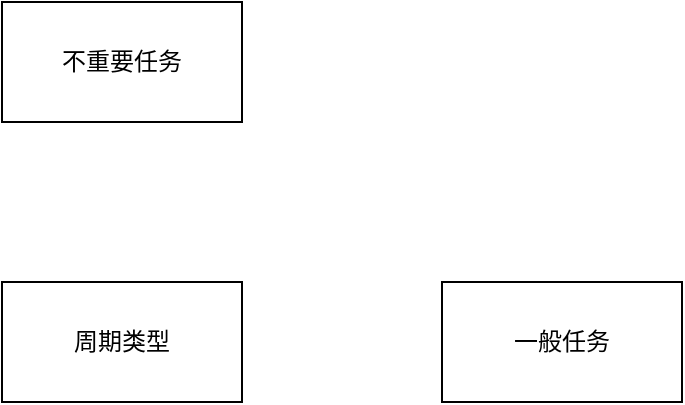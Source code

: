 <mxfile version="20.8.16" type="device" pages="3"><diagram id="aHJ5D2Kinz5SNNU_nTRh" name="任务分类"><mxGraphModel dx="1434" dy="844" grid="1" gridSize="10" guides="1" tooltips="1" connect="1" arrows="1" fold="1" page="1" pageScale="1" pageWidth="827" pageHeight="1169" math="0" shadow="0"><root><mxCell id="0"/><mxCell id="1" parent="0"/><mxCell id="92f-XuknVhpSNjxoNCIR-1" value="周期类型" style="rounded=0;whiteSpace=wrap;html=1;" vertex="1" parent="1"><mxGeometry x="180" y="370" width="120" height="60" as="geometry"/></mxCell><mxCell id="92f-XuknVhpSNjxoNCIR-2" value="一般任务" style="rounded=0;whiteSpace=wrap;html=1;" vertex="1" parent="1"><mxGeometry x="400" y="370" width="120" height="60" as="geometry"/></mxCell><mxCell id="92f-XuknVhpSNjxoNCIR-3" value="不重要任务" style="rounded=0;whiteSpace=wrap;html=1;" vertex="1" parent="1"><mxGeometry x="180" y="230" width="120" height="60" as="geometry"/></mxCell></root></mxGraphModel></diagram><diagram name="快捷键" id="xwFs3x2crWw2cJESPsLZ"><mxGraphModel dx="2514" dy="993" grid="1" gridSize="10" guides="1" tooltips="1" connect="1" arrows="1" fold="1" page="1" pageScale="1" pageWidth="827" pageHeight="1169" math="0" shadow="0"><root><mxCell id="0"/><mxCell id="1" parent="0"/><mxCell id="ZXVosFG--oK2JEhNwN0N-4" value="" style="dashed=1;shape=rect;fillColor=#263238;strokeColor=#FFFFFF;movable=1;resizable=1;rotatable=1;deletable=1;editable=1;connectable=1;container=0;strokeWidth=0;" vertex="1" parent="1"><mxGeometry x="-270" y="240" width="1990" height="1020" as="geometry"/></mxCell><mxCell id="ZXVosFG--oK2JEhNwN0N-49" value="输入框&lt;br&gt;jj，exit，allfile，allnode，allicons，mindmaps，file:，rrr,ttt,nnn,jjj&lt;br&gt;switchs；timea；tagcloud" style="rounded=0;whiteSpace=wrap;html=1;fontSize=16;fillColor=#dae8fc;strokeColor=#FFFFFF;dashed=1;strokeWidth=0;" vertex="1" parent="1"><mxGeometry x="145.58" y="10" width="880" height="100" as="geometry"/></mxCell><mxCell id="ZXVosFG--oK2JEhNwN0N-5" value="q&#10;时间块" style="text;fontColor=#bbbbbb;fontSize=16;verticalAlign=middle;align=center;whiteSpace=wrap;strokeColor=#FFFFFF;dashed=1;strokeWidth=0;" vertex="1" parent="1"><mxGeometry x="-214.475" y="609.996" width="138.812" height="138.813" as="geometry"/></mxCell><mxCell id="ZXVosFG--oK2JEhNwN0N-6" value="w" style="text;fontColor=#bbbbbb;fontSize=16;verticalAlign=middle;align=center;whiteSpace=wrap;strokeColor=#FFFFFF;dashed=1;strokeWidth=0;" vertex="1" parent="1"><mxGeometry x="-57.154" y="609.996" width="138.812" height="138.813" as="geometry"/></mxCell><mxCell id="ZXVosFG--oK2JEhNwN0N-7" value="e&#10;截止时间视图" style="text;fontColor=#bbbbbb;fontSize=16;verticalAlign=middle;align=center;whiteSpace=wrap;strokeColor=#FFFFFF;dashed=1;strokeWidth=0;" vertex="1" parent="1"><mxGeometry x="100.167" y="609.996" width="138.812" height="138.813" as="geometry"/></mxCell><mxCell id="ZXVosFG--oK2JEhNwN0N-8" value="r&#10;刷新" style="text;fontColor=#bbbbbb;fontSize=16;verticalAlign=middle;align=center;whiteSpace=wrap;strokeColor=#FFFFFF;dashed=1;strokeWidth=0;" vertex="1" parent="1"><mxGeometry x="257.487" y="609.996" width="138.812" height="138.813" as="geometry"/></mxCell><mxCell id="ZXVosFG--oK2JEhNwN0N-9" value="t&#10;时间" style="text;fontColor=#bbbbbb;fontSize=16;verticalAlign=middle;align=center;whiteSpace=wrap;strokeColor=#FFFFFF;dashed=1;strokeWidth=0;" vertex="1" parent="1"><mxGeometry x="414.808" y="609.996" width="138.812" height="138.813" as="geometry"/></mxCell><mxCell id="ZXVosFG--oK2JEhNwN0N-10" value="y&#10;纪念日视图" style="text;fontColor=#bbbbbb;fontSize=16;verticalAlign=middle;align=center;whiteSpace=wrap;strokeColor=#FFFFFF;dashed=1;strokeWidth=0;" vertex="1" parent="1"><mxGeometry x="572.129" y="609.996" width="138.812" height="138.813" as="geometry"/></mxCell><mxCell id="ZXVosFG--oK2JEhNwN0N-11" value="u&#10;+-次数" style="text;fontColor=#bbbbbb;fontSize=16;verticalAlign=middle;align=center;whiteSpace=wrap;strokeColor=#FFFFFF;dashed=1;strokeWidth=0;" vertex="1" parent="1"><mxGeometry x="729.45" y="609.996" width="138.812" height="138.813" as="geometry"/></mxCell><mxCell id="ZXVosFG--oK2JEhNwN0N-12" value="i&#10;搜索栏" style="text;fontColor=#bbbbbb;fontSize=16;verticalAlign=middle;align=center;whiteSpace=wrap;strokeColor=#FFFFFF;dashed=1;strokeWidth=0;" vertex="1" parent="1"><mxGeometry x="886.771" y="609.996" width="138.812" height="138.813" as="geometry"/></mxCell><mxCell id="ZXVosFG--oK2JEhNwN0N-13" value="o&#10;完成" style="text;fontColor=#bbbbbb;fontSize=16;verticalAlign=middle;align=center;whiteSpace=wrap;strokeColor=#FFFFFF;dashed=1;strokeWidth=0;" vertex="1" parent="1"><mxGeometry x="1044.091" y="609.996" width="138.812" height="138.813" as="geometry"/></mxCell><mxCell id="ZXVosFG--oK2JEhNwN0N-14" value="p&#10;推迟" style="text;fontColor=#bbbbbb;fontSize=16;verticalAlign=middle;align=center;whiteSpace=wrap;strokeColor=#FFFFFF;dashed=1;strokeWidth=0;" vertex="1" parent="1"><mxGeometry x="1201.412" y="609.996" width="138.812" height="138.813" as="geometry"/></mxCell><mxCell id="ZXVosFG--oK2JEhNwN0N-15" value="a&#10;切换任务类型&#10;Shift&#10;所有导图" style="text;fontColor=#bbbbbb;fontSize=16;verticalAlign=middle;align=center;whiteSpace=wrap;strokeColor=#FFFFFF;dashed=1;strokeWidth=0;" vertex="1" parent="1"><mxGeometry x="-145.069" y="777.032" width="138.812" height="138.813" as="geometry"/></mxCell><mxCell id="ZXVosFG--oK2JEhNwN0N-16" value="s&#10;备选任务&#10;Ctrl：卡路里" style="text;fontColor=#bbbbbb;fontSize=16;verticalAlign=middle;align=center;whiteSpace=wrap;strokeColor=#FFFFFF;dashed=1;strokeWidth=0;" vertex="1" parent="1"><mxGeometry x="12.252" y="777.032" width="138.812" height="138.813" as="geometry"/></mxCell><mxCell id="ZXVosFG--oK2JEhNwN0N-17" value="d&#10;取消任务&#10;Shift：取消选择导图" style="text;fontColor=#bbbbbb;fontSize=16;verticalAlign=middle;align=center;whiteSpace=wrap;strokeColor=#FFFFFF;dashed=1;strokeWidth=0;" vertex="1" parent="1"><mxGeometry x="169.573" y="777.032" width="138.812" height="138.813" as="geometry"/></mxCell><mxCell id="ZXVosFG--oK2JEhNwN0N-18" value="f&#10;打开番茄&#10;树视图：&#10;切换另一个" style="text;fontColor=#bbbbbb;fontSize=16;verticalAlign=middle;align=center;whiteSpace=wrap;strokeColor=#FFFFFF;dashed=1;strokeWidth=0;" vertex="1" parent="1"><mxGeometry x="326.894" y="777.032" width="138.812" height="138.813" as="geometry"/></mxCell><mxCell id="ZXVosFG--oK2JEhNwN0N-19" value="g&#10;番茄" style="text;fontColor=#bbbbbb;fontSize=16;verticalAlign=middle;align=center;whiteSpace=wrap;strokeColor=#FFFFFF;dashed=1;strokeWidth=0;" vertex="1" parent="1"><mxGeometry x="484.214" y="777.032" width="138.812" height="138.813" as="geometry"/></mxCell><mxCell id="ZXVosFG--oK2JEhNwN0N-20" value="h&#10;日记&#10;树视图向上&#10;Shift：切换区域" style="text;fontColor=#bbbbbb;fontSize=16;verticalAlign=middle;align=center;whiteSpace=wrap;strokeColor=#FFFFFF;dashed=1;strokeWidth=0;" vertex="1" parent="1"><mxGeometry x="641.535" y="777.032" width="138.812" height="138.813" as="geometry"/></mxCell><mxCell id="ZXVosFG--oK2JEhNwN0N-21" value="j&#10;向下" style="text;fontColor=#bbbbbb;fontSize=16;verticalAlign=middle;align=center;whiteSpace=wrap;strokeColor=#FFFFFF;dashed=1;strokeWidth=0;" vertex="1" parent="1"><mxGeometry x="798.856" y="777.032" width="138.812" height="138.813" as="geometry"/></mxCell><mxCell id="ZXVosFG--oK2JEhNwN0N-22" value="k&#10;向上" style="text;fontColor=#bbbbbb;fontSize=16;verticalAlign=middle;align=center;whiteSpace=wrap;strokeColor=#FFFFFF;dashed=1;strokeWidth=0;" vertex="1" parent="1"><mxGeometry x="956.177" y="777.032" width="138.812" height="138.813" as="geometry"/></mxCell><mxCell id="ZXVosFG--oK2JEhNwN0N-23" value="l&#10;等级,紧急&#10;ALt：右侧&#10;Shift：切换区域" style="text;fontColor=#bbbbbb;fontSize=16;verticalAlign=middle;align=center;whiteSpace=wrap;strokeColor=#FFFFFF;dashed=1;strokeWidth=0;" vertex="1" parent="1"><mxGeometry x="1113.498" y="777.032" width="138.812" height="138.813" as="geometry"/></mxCell><mxCell id="ZXVosFG--oK2JEhNwN0N-24" value="z" style="text;fontColor=#bbbbbb;fontSize=16;verticalAlign=middle;align=center;whiteSpace=wrap;strokeColor=#FFFFFF;dashed=1;strokeWidth=0;" vertex="1" parent="1"><mxGeometry x="12.252" y="950.004" width="138.812" height="138.813" as="geometry"/></mxCell><mxCell id="ZXVosFG--oK2JEhNwN0N-25" value="x&#10;Box&#10;Ctrl日期节点&#10;Shift删除日期" style="text;fontColor=#bbbbbb;fontSize=16;verticalAlign=middle;align=center;whiteSpace=wrap;strokeColor=#FFFFFF;dashed=1;strokeWidth=0;" vertex="1" parent="1"><mxGeometry x="169.573" y="950.004" width="138.812" height="138.813" as="geometry"/></mxCell><mxCell id="ZXVosFG--oK2JEhNwN0N-26" value="c&#10;复制任务名" style="text;fontColor=#bbbbbb;fontSize=16;verticalAlign=middle;align=center;whiteSpace=wrap;strokeColor=#FFFFFF;dashed=1;strokeWidth=0;" vertex="1" parent="1"><mxGeometry x="326.894" y="950.004" width="138.812" height="138.813" as="geometry"/></mxCell><mxCell id="ZXVosFG--oK2JEhNwN0N-27" value="v&#10;添加剪切板到子任务（Shift）" style="text;fontColor=#bbbbbb;fontSize=16;verticalAlign=middle;align=center;whiteSpace=wrap;strokeColor=#FFFFFF;dashed=1;strokeWidth=0;" vertex="1" parent="1"><mxGeometry x="484.214" y="950.004" width="138.812" height="138.813" as="geometry"/></mxCell><mxCell id="ZXVosFG--oK2JEhNwN0N-28" value="b&#10;在树视图中显示子节点" style="text;fontColor=#bbbbbb;fontSize=16;verticalAlign=middle;align=center;whiteSpace=wrap;strokeColor=#FFFFFF;dashed=1;strokeWidth=0;" vertex="1" parent="1"><mxGeometry x="641.535" y="950.004" width="138.812" height="138.813" as="geometry"/></mxCell><mxCell id="ZXVosFG--oK2JEhNwN0N-29" value="n&#10;导图树&#10;Shift：&#10;正常视图" style="text;fontColor=#bbbbbb;fontSize=16;verticalAlign=middle;align=center;whiteSpace=wrap;strokeColor=#FFFFFF;dashed=1;strokeWidth=0;" vertex="1" parent="1"><mxGeometry x="798.856" y="950.004" width="138.812" height="138.813" as="geometry"/></mxCell><mxCell id="ZXVosFG--oK2JEhNwN0N-30" value="m&#10;时长&#10;Ctrl：金钱" style="text;fontColor=#bbbbbb;fontSize=16;verticalAlign=middle;align=center;whiteSpace=wrap;strokeColor=#FFFFFF;dashed=1;strokeWidth=0;" vertex="1" parent="1"><mxGeometry x="956.177" y="950.004" width="138.812" height="138.813" as="geometry"/></mxCell><mxCell id="ZXVosFG--oK2JEhNwN0N-31" value="1&#10;导图&#10;Ctrl：明天" style="text;fontColor=#999999;fontSize=16;verticalAlign=middle;align=center;whiteSpace=wrap;strokeColor=#FFFFFF;dashed=1;strokeWidth=0;" vertex="1" parent="1"><mxGeometry x="-214.478" y="429.998" width="138.812" height="138.813" as="geometry"/></mxCell><mxCell id="ZXVosFG--oK2JEhNwN0N-32" value="2&#10;Drawio&#10;Ctrl：一周" style="text;fontColor=#999999;fontSize=16;verticalAlign=middle;align=center;whiteSpace=wrap;strokeColor=#FFFFFF;dashed=1;strokeWidth=0;" vertex="1" parent="1"><mxGeometry x="-57.157" y="429.998" width="138.812" height="138.813" as="geometry"/></mxCell><mxCell id="ZXVosFG--oK2JEhNwN0N-33" value="3&#10;任务&#10;Ctrl：一月" style="text;fontColor=#999999;fontSize=16;verticalAlign=middle;align=center;whiteSpace=wrap;strokeColor=#FFFFFF;dashed=1;strokeWidth=0;" vertex="1" parent="1"><mxGeometry x="100.163" y="429.998" width="138.812" height="138.813" as="geometry"/></mxCell><mxCell id="ZXVosFG--oK2JEhNwN0N-34" value="4&#10;输入框&#10;Ctrl：一年" style="text;fontColor=#999999;fontSize=16;verticalAlign=middle;align=center;whiteSpace=wrap;strokeColor=#FFFFFF;dashed=1;strokeWidth=0;" vertex="1" parent="1"><mxGeometry x="257.484" y="429.998" width="138.812" height="138.813" as="geometry"/></mxCell><mxCell id="ZXVosFG--oK2JEhNwN0N-35" value="5&#10;Ctrl：一年后" style="text;fontColor=#999999;fontSize=16;verticalAlign=middle;align=center;whiteSpace=wrap;strokeColor=#FFFFFF;dashed=1;strokeWidth=0;" vertex="1" parent="1"><mxGeometry x="414.805" y="429.998" width="138.812" height="138.813" as="geometry"/></mxCell><mxCell id="ZXVosFG--oK2JEhNwN0N-36" value="6&#10;希望" style="text;fontColor=#999999;fontSize=16;verticalAlign=middle;align=center;whiteSpace=wrap;strokeColor=#FFFFFF;dashed=1;strokeWidth=0;" vertex="1" parent="1"><mxGeometry x="572.126" y="429.998" width="138.812" height="138.813" as="geometry"/></mxCell><mxCell id="ZXVosFG--oK2JEhNwN0N-37" value="7&#10;早上&#10;重要紧急" style="text;fontColor=#999999;fontSize=16;verticalAlign=middle;align=center;whiteSpace=wrap;strokeColor=#FFFFFF;dashed=1;strokeWidth=0;" vertex="1" parent="1"><mxGeometry x="729.447" y="429.998" width="138.812" height="138.813" as="geometry"/></mxCell><mxCell id="ZXVosFG--oK2JEhNwN0N-38" value="8&#10;上午&#10;不重要紧急" style="text;fontColor=#999999;fontSize=16;verticalAlign=middle;align=center;whiteSpace=wrap;strokeColor=#FFFFFF;dashed=1;strokeWidth=0;" vertex="1" parent="1"><mxGeometry x="886.767" y="429.998" width="138.812" height="138.813" as="geometry"/></mxCell><mxCell id="ZXVosFG--oK2JEhNwN0N-39" value="9&#10;下午&#10;重要不紧急" style="text;fontColor=#999999;fontSize=16;verticalAlign=middle;align=center;whiteSpace=wrap;strokeColor=#FFFFFF;dashed=1;strokeWidth=0;" vertex="1" parent="1"><mxGeometry x="1044.088" y="429.998" width="138.812" height="138.813" as="geometry"/></mxCell><mxCell id="ZXVosFG--oK2JEhNwN0N-40" value="0&#10;晚上&#10;不重要不紧急" style="text;fontColor=#999999;fontSize=16;verticalAlign=middle;align=center;whiteSpace=wrap;strokeColor=#FFFFFF;dashed=1;strokeWidth=0;" vertex="1" parent="1"><mxGeometry x="1201.409" y="429.998" width="138.812" height="138.813" as="geometry"/></mxCell><mxCell id="ZXVosFG--oK2JEhNwN0N-48" value="" style="shape=rect;strokeColor=#FFFFFF;fillColor=#3C474C;rounded=1;size=3;whiteSpace=wrap;fontSize=16;dashed=1;strokeWidth=0;" vertex="1" parent="1"><mxGeometry x="215.844" y="1119.995" width="670.927" height="115.677" as="geometry"/></mxCell><mxCell id="ZXVosFG--oK2JEhNwN0N-88" value="；&#10;减少百分比" style="text;fontColor=#bbbbbb;fontSize=16;verticalAlign=middle;align=center;whiteSpace=wrap;strokeColor=#FFFFFF;dashed=1;strokeWidth=0;" vertex="1" parent="1"><mxGeometry x="1291.188" y="777.032" width="138.812" height="138.813" as="geometry"/></mxCell><mxCell id="ZXVosFG--oK2JEhNwN0N-89" value="‘&#10;增加百分比" style="text;fontColor=#bbbbbb;fontSize=16;verticalAlign=middle;align=center;whiteSpace=wrap;strokeColor=#FFFFFF;dashed=1;strokeWidth=0;" vertex="1" parent="1"><mxGeometry x="1460.004" y="782.149" width="128.571" height="128.571" as="geometry"/></mxCell><mxCell id="ZXVosFG--oK2JEhNwN0N-90" value="[&#10;周期" style="text;fontColor=#bbbbbb;fontSize=16;verticalAlign=middle;align=center;whiteSpace=wrap;strokeColor=#FFFFFF;dashed=1;strokeWidth=0;" vertex="1" parent="1"><mxGeometry x="1379.998" y="609.992" width="138.812" height="138.813" as="geometry"/></mxCell><mxCell id="ZXVosFG--oK2JEhNwN0N-91" value="]&#10;周期数" style="text;fontColor=#bbbbbb;fontSize=16;verticalAlign=middle;align=center;whiteSpace=wrap;strokeColor=#FFFFFF;dashed=1;strokeWidth=0;" vertex="1" parent="1"><mxGeometry x="1529.998" y="609.992" width="138.812" height="138.813" as="geometry"/></mxCell><mxCell id="ZXVosFG--oK2JEhNwN0N-92" value="F1&#10;帮助文档" style="text;fontColor=#999999;fontSize=16;verticalAlign=middle;align=center;whiteSpace=wrap;strokeColor=#FFFFFF;dashed=1;strokeWidth=0;" vertex="1" parent="1"><mxGeometry x="-214.478" y="269.998" width="138.812" height="138.813" as="geometry"/></mxCell><mxCell id="ZXVosFG--oK2JEhNwN0N-93" value="F2&#10;重命名" style="text;fontColor=#999999;fontSize=16;verticalAlign=middle;align=center;whiteSpace=wrap;strokeColor=#FFFFFF;dashed=1;strokeWidth=0;" vertex="1" parent="1"><mxGeometry x="-57.157" y="269.998" width="138.812" height="138.813" as="geometry"/></mxCell><mxCell id="ZXVosFG--oK2JEhNwN0N-94" value="F3" style="text;fontColor=#999999;fontSize=16;verticalAlign=middle;align=center;whiteSpace=wrap;strokeColor=#FFFFFF;dashed=1;strokeWidth=0;" vertex="1" parent="1"><mxGeometry x="100.163" y="269.998" width="138.812" height="138.813" as="geometry"/></mxCell><mxCell id="ZXVosFG--oK2JEhNwN0N-95" value="F4" style="text;fontColor=#999999;fontSize=16;verticalAlign=middle;align=center;whiteSpace=wrap;strokeColor=#FFFFFF;dashed=1;strokeWidth=0;" vertex="1" parent="1"><mxGeometry x="257.484" y="269.998" width="138.812" height="138.813" as="geometry"/></mxCell><mxCell id="ZXVosFG--oK2JEhNwN0N-96" value="F5&#10;刷新" style="text;fontColor=#999999;fontSize=16;verticalAlign=middle;align=center;whiteSpace=wrap;strokeColor=#FFFFFF;dashed=1;strokeWidth=0;" vertex="1" parent="1"><mxGeometry x="414.805" y="269.998" width="138.812" height="138.813" as="geometry"/></mxCell><mxCell id="ZXVosFG--oK2JEhNwN0N-97" value="F6&#10;搜索剪切板" style="text;fontColor=#999999;fontSize=16;verticalAlign=middle;align=center;whiteSpace=wrap;strokeColor=#FFFFFF;dashed=1;strokeWidth=0;" vertex="1" parent="1"><mxGeometry x="572.126" y="269.998" width="138.812" height="138.813" as="geometry"/></mxCell><mxCell id="ZXVosFG--oK2JEhNwN0N-98" value="F7&#10;打开剪切板&#10;文件夹" style="text;fontColor=#999999;fontSize=16;verticalAlign=middle;align=center;whiteSpace=wrap;strokeColor=#FFFFFF;dashed=1;strokeWidth=0;" vertex="1" parent="1"><mxGeometry x="729.447" y="269.998" width="138.812" height="138.813" as="geometry"/></mxCell><mxCell id="ZXVosFG--oK2JEhNwN0N-99" value="F8&#10;打开剪切板" style="text;fontColor=#999999;fontSize=16;verticalAlign=middle;align=center;whiteSpace=wrap;strokeColor=#FFFFFF;dashed=1;strokeWidth=0;" vertex="1" parent="1"><mxGeometry x="886.767" y="269.998" width="138.812" height="138.813" as="geometry"/></mxCell><mxCell id="ZXVosFG--oK2JEhNwN0N-100" value="F9&#10;工具" style="text;fontColor=#999999;fontSize=16;verticalAlign=middle;align=center;whiteSpace=wrap;strokeColor=#FFFFFF;dashed=1;strokeWidth=0;" vertex="1" parent="1"><mxGeometry x="1044.088" y="269.998" width="138.812" height="138.813" as="geometry"/></mxCell><mxCell id="ZXVosFG--oK2JEhNwN0N-101" value="F10&#10;截图" style="text;fontColor=#999999;fontSize=16;verticalAlign=middle;align=center;whiteSpace=wrap;strokeColor=#FFFFFF;dashed=1;strokeWidth=0;" vertex="1" parent="1"><mxGeometry x="1201.409" y="269.998" width="138.812" height="138.813" as="geometry"/></mxCell><mxCell id="ZXVosFG--oK2JEhNwN0N-102" value="F11&#10;推出&#10;Ctrl：重启" style="text;fontColor=#999999;fontSize=16;verticalAlign=middle;align=center;whiteSpace=wrap;strokeColor=#FFFFFF;dashed=1;strokeWidth=0;" vertex="1" parent="1"><mxGeometry x="1379.998" y="269.998" width="138.812" height="138.813" as="geometry"/></mxCell><mxCell id="ZXVosFG--oK2JEhNwN0N-103" value="F12&#10;日志" style="text;fontColor=#999999;fontSize=16;verticalAlign=middle;align=center;whiteSpace=wrap;strokeColor=#FFFFFF;dashed=1;strokeWidth=0;" vertex="1" parent="1"><mxGeometry x="1537.319" y="269.998" width="138.812" height="138.813" as="geometry"/></mxCell></root></mxGraphModel></diagram><diagram id="j8AVODSKwpKmFBIrSY7S" name="窗体"><mxGraphModel dx="2261" dy="844" grid="1" gridSize="10" guides="1" tooltips="1" connect="1" arrows="1" fold="1" page="1" pageScale="1" pageWidth="827" pageHeight="1169" math="0" shadow="0"><root><mxCell id="0"/><mxCell id="1" parent="0"/><mxCell id="_ePSZeB-GMXM_zp64jZM-2" value="主窗体" style="rounded=0;whiteSpace=wrap;html=1;dashed=1;strokeColor=#6c8ebf;strokeWidth=0;fontSize=16;fillColor=#dae8fc;" vertex="1" parent="1"><mxGeometry x="-110" y="190" width="300" height="180" as="geometry"/></mxCell><mxCell id="_ePSZeB-GMXM_zp64jZM-3" value="自动升级" style="rounded=1;whiteSpace=wrap;html=1;dashed=1;strokeColor=#6c8ebf;strokeWidth=0;fontSize=16;fillColor=#dae8fc;" vertex="1" parent="1"><mxGeometry x="370" y="190" width="120" height="60" as="geometry"/></mxCell><mxCell id="_ePSZeB-GMXM_zp64jZM-4" value="日历" style="rounded=0;whiteSpace=wrap;html=1;dashed=1;strokeColor=#6c8ebf;strokeWidth=0;fontSize=16;fillColor=#dae8fc;" vertex="1" parent="1"><mxGeometry x="300" y="350" width="300" height="180" as="geometry"/></mxCell><mxCell id="_ePSZeB-GMXM_zp64jZM-5" value="ChatGPT" style="rounded=1;whiteSpace=wrap;html=1;dashed=1;strokeColor=#6c8ebf;strokeWidth=0;fontSize=16;fillColor=#dae8fc;" vertex="1" parent="1"><mxGeometry x="680" y="230" width="120" height="60" as="geometry"/></mxCell><mxCell id="_ePSZeB-GMXM_zp64jZM-6" value="DrawIO" style="rounded=1;whiteSpace=wrap;html=1;dashed=1;strokeColor=#6c8ebf;strokeWidth=0;fontSize=16;fillColor=#dae8fc;" vertex="1" parent="1"><mxGeometry x="690" y="420" width="120" height="60" as="geometry"/></mxCell><mxCell id="_ePSZeB-GMXM_zp64jZM-7" value="登录框" style="rounded=1;whiteSpace=wrap;html=1;dashed=1;strokeColor=#6c8ebf;strokeWidth=0;fontSize=16;fillColor=#dae8fc;" vertex="1" parent="1"><mxGeometry x="560" y="110" width="120" height="60" as="geometry"/></mxCell><mxCell id="_ePSZeB-GMXM_zp64jZM-8" value="NoticeInfo" style="rounded=1;whiteSpace=wrap;html=1;dashed=1;strokeColor=#6c8ebf;strokeWidth=0;fontSize=16;fillColor=#dae8fc;" vertex="1" parent="1"><mxGeometry x="750" y="130" width="120" height="60" as="geometry"/></mxCell><mxCell id="_ePSZeB-GMXM_zp64jZM-9" value="OneDay" style="rounded=1;whiteSpace=wrap;html=1;dashed=1;strokeColor=#6c8ebf;strokeWidth=0;fontSize=16;fillColor=#dae8fc;" vertex="1" parent="1"><mxGeometry x="630" y="660" width="120" height="60" as="geometry"/></mxCell><mxCell id="_ePSZeB-GMXM_zp64jZM-10" value="密码" style="rounded=1;whiteSpace=wrap;html=1;dashed=1;strokeColor=#6c8ebf;strokeWidth=0;fontSize=16;fillColor=#dae8fc;" vertex="1" parent="1"><mxGeometry x="910" y="220" width="120" height="60" as="geometry"/></mxCell><mxCell id="_ePSZeB-GMXM_zp64jZM-11" value="开关状态" style="rounded=1;whiteSpace=wrap;html=1;dashed=1;strokeColor=#6c8ebf;strokeWidth=0;fontSize=16;fillColor=#dae8fc;" vertex="1" parent="1"><mxGeometry x="30" y="390" width="120" height="60" as="geometry"/></mxCell><mxCell id="_ePSZeB-GMXM_zp64jZM-12" value="标签云" style="rounded=1;whiteSpace=wrap;html=1;dashed=1;strokeColor=#6c8ebf;strokeWidth=0;fontSize=16;fillColor=#dae8fc;" vertex="1" parent="1"><mxGeometry x="294" y="585" width="120" height="60" as="geometry"/></mxCell><mxCell id="_ePSZeB-GMXM_zp64jZM-13" value="TimeAnalyze" style="rounded=1;whiteSpace=wrap;html=1;dashed=1;strokeColor=#6c8ebf;strokeWidth=0;fontSize=16;fillColor=#dae8fc;" vertex="1" parent="1"><mxGeometry x="-170" y="460" width="120" height="60" as="geometry"/></mxCell><mxCell id="_ePSZeB-GMXM_zp64jZM-14" value="番茄钟" style="rounded=1;whiteSpace=wrap;html=1;dashed=1;strokeColor=#6c8ebf;strokeWidth=0;fontSize=16;fillColor=#dae8fc;" vertex="1" parent="1"><mxGeometry x="-70" y="555" width="120" height="60" as="geometry"/></mxCell><mxCell id="_ePSZeB-GMXM_zp64jZM-15" value="Update" style="rounded=1;whiteSpace=wrap;html=1;dashed=1;strokeColor=#6c8ebf;strokeWidth=0;fontSize=16;fillColor=#dae8fc;" vertex="1" parent="1"><mxGeometry x="700" y="50" width="120" height="60" as="geometry"/></mxCell><mxCell id="_ePSZeB-GMXM_zp64jZM-16" value="操作记录" style="rounded=1;whiteSpace=wrap;html=1;dashed=1;strokeColor=#6c8ebf;strokeWidth=0;fontSize=16;fillColor=#dae8fc;" vertex="1" parent="1"><mxGeometry x="70" y="660" width="120" height="60" as="geometry"/></mxCell><mxCell id="_ePSZeB-GMXM_zp64jZM-17" value="键盘记录" style="rounded=1;whiteSpace=wrap;html=1;dashed=1;strokeColor=#6c8ebf;strokeWidth=0;fontSize=16;fillColor=#dae8fc;" vertex="1" parent="1"><mxGeometry x="250" y="670" width="120" height="60" as="geometry"/></mxCell><mxCell id="_ePSZeB-GMXM_zp64jZM-18" value="导图节点时间分析" style="rounded=1;whiteSpace=wrap;html=1;dashed=1;strokeColor=#6c8ebf;strokeWidth=0;fontSize=16;fillColor=#dae8fc;" vertex="1" parent="1"><mxGeometry x="400" y="690" width="120" height="60" as="geometry"/></mxCell><mxCell id="_ePSZeB-GMXM_zp64jZM-19" value="剪切板操作记录" style="rounded=1;whiteSpace=wrap;html=1;dashed=1;strokeColor=#6c8ebf;strokeWidth=0;fontSize=16;fillColor=#dae8fc;" vertex="1" parent="1"><mxGeometry x="-190" y="650" width="120" height="60" as="geometry"/></mxCell></root></mxGraphModel></diagram></mxfile>